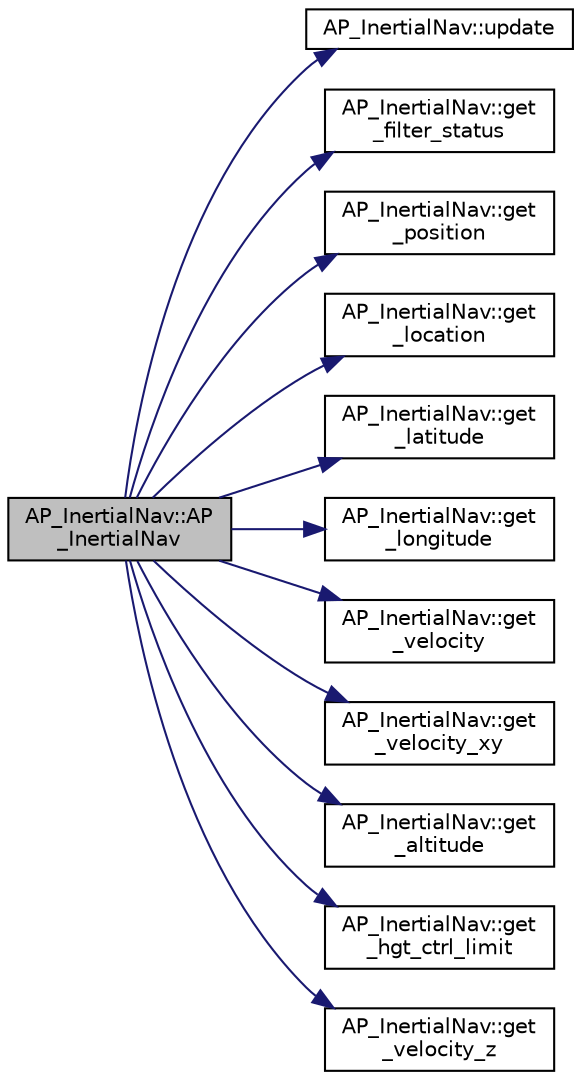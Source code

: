 digraph "AP_InertialNav::AP_InertialNav"
{
 // INTERACTIVE_SVG=YES
  edge [fontname="Helvetica",fontsize="10",labelfontname="Helvetica",labelfontsize="10"];
  node [fontname="Helvetica",fontsize="10",shape=record];
  rankdir="LR";
  Node1 [label="AP_InertialNav::AP\l_InertialNav",height=0.2,width=0.4,color="black", fillcolor="grey75", style="filled", fontcolor="black"];
  Node1 -> Node2 [color="midnightblue",fontsize="10",style="solid",fontname="Helvetica"];
  Node2 [label="AP_InertialNav::update",height=0.2,width=0.4,color="black", fillcolor="white", style="filled",URL="$classAP__InertialNav.html#acadb27d6e1171e46b8b2ebca5ed4511e"];
  Node1 -> Node3 [color="midnightblue",fontsize="10",style="solid",fontname="Helvetica"];
  Node3 [label="AP_InertialNav::get\l_filter_status",height=0.2,width=0.4,color="black", fillcolor="white", style="filled",URL="$classAP__InertialNav.html#a47e166a499a049c13c8beb0c6544434b"];
  Node1 -> Node4 [color="midnightblue",fontsize="10",style="solid",fontname="Helvetica"];
  Node4 [label="AP_InertialNav::get\l_position",height=0.2,width=0.4,color="black", fillcolor="white", style="filled",URL="$classAP__InertialNav.html#a39348dd51a8c32fe16d01dfef284e31a"];
  Node1 -> Node5 [color="midnightblue",fontsize="10",style="solid",fontname="Helvetica"];
  Node5 [label="AP_InertialNav::get\l_location",height=0.2,width=0.4,color="black", fillcolor="white", style="filled",URL="$classAP__InertialNav.html#ad5e3413a7b1422a48869b660911b3634"];
  Node1 -> Node6 [color="midnightblue",fontsize="10",style="solid",fontname="Helvetica"];
  Node6 [label="AP_InertialNav::get\l_latitude",height=0.2,width=0.4,color="black", fillcolor="white", style="filled",URL="$classAP__InertialNav.html#a9503fbee2ce7de1dda1c8ffcd7990a24"];
  Node1 -> Node7 [color="midnightblue",fontsize="10",style="solid",fontname="Helvetica"];
  Node7 [label="AP_InertialNav::get\l_longitude",height=0.2,width=0.4,color="black", fillcolor="white", style="filled",URL="$classAP__InertialNav.html#a4e91ef6350658700818601ac826c3e47"];
  Node1 -> Node8 [color="midnightblue",fontsize="10",style="solid",fontname="Helvetica"];
  Node8 [label="AP_InertialNav::get\l_velocity",height=0.2,width=0.4,color="black", fillcolor="white", style="filled",URL="$classAP__InertialNav.html#a5bfad40c8a4e0ca98aa09c80e17c4ff5"];
  Node1 -> Node9 [color="midnightblue",fontsize="10",style="solid",fontname="Helvetica"];
  Node9 [label="AP_InertialNav::get\l_velocity_xy",height=0.2,width=0.4,color="black", fillcolor="white", style="filled",URL="$classAP__InertialNav.html#a5fbcff28c4b882f3097951c5580cc2ba"];
  Node1 -> Node10 [color="midnightblue",fontsize="10",style="solid",fontname="Helvetica"];
  Node10 [label="AP_InertialNav::get\l_altitude",height=0.2,width=0.4,color="black", fillcolor="white", style="filled",URL="$classAP__InertialNav.html#ac47da3c171cdcaabb4bc3a2749762461"];
  Node1 -> Node11 [color="midnightblue",fontsize="10",style="solid",fontname="Helvetica"];
  Node11 [label="AP_InertialNav::get\l_hgt_ctrl_limit",height=0.2,width=0.4,color="black", fillcolor="white", style="filled",URL="$classAP__InertialNav.html#a4c82c7226d9d14c063d6295ade5a9985"];
  Node1 -> Node12 [color="midnightblue",fontsize="10",style="solid",fontname="Helvetica"];
  Node12 [label="AP_InertialNav::get\l_velocity_z",height=0.2,width=0.4,color="black", fillcolor="white", style="filled",URL="$classAP__InertialNav.html#a0bfe83fb80c4340b39987b25c26659b6"];
}
